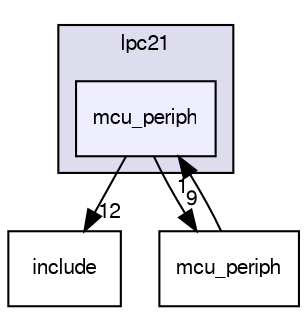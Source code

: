 digraph "sw/airborne/arch/lpc21/mcu_periph" {
  compound=true
  node [ fontsize="10", fontname="FreeSans"];
  edge [ labelfontsize="10", labelfontname="FreeSans"];
  subgraph clusterdir_3f7617cb4a5e4fe5cc816b7b3bbdea3a {
    graph [ bgcolor="#ddddee", pencolor="black", label="lpc21" fontname="FreeSans", fontsize="10", URL="dir_3f7617cb4a5e4fe5cc816b7b3bbdea3a.html"]
  dir_52b0b5e73fdd6096ec81364edad665ef [shape=box, label="mcu_periph", style="filled", fillcolor="#eeeeff", pencolor="black", URL="dir_52b0b5e73fdd6096ec81364edad665ef.html"];
  }
  dir_106454a90d735ea8e812bb75c22c615b [shape=box label="include" URL="dir_106454a90d735ea8e812bb75c22c615b.html"];
  dir_1ca43f6a116d741d80fb1d0555a2b198 [shape=box label="mcu_periph" URL="dir_1ca43f6a116d741d80fb1d0555a2b198.html"];
  dir_1ca43f6a116d741d80fb1d0555a2b198->dir_52b0b5e73fdd6096ec81364edad665ef [headlabel="1", labeldistance=1.5 headhref="dir_000120_000010.html"];
  dir_52b0b5e73fdd6096ec81364edad665ef->dir_106454a90d735ea8e812bb75c22c615b [headlabel="12", labeldistance=1.5 headhref="dir_000010_000035.html"];
  dir_52b0b5e73fdd6096ec81364edad665ef->dir_1ca43f6a116d741d80fb1d0555a2b198 [headlabel="9", labeldistance=1.5 headhref="dir_000010_000120.html"];
}
